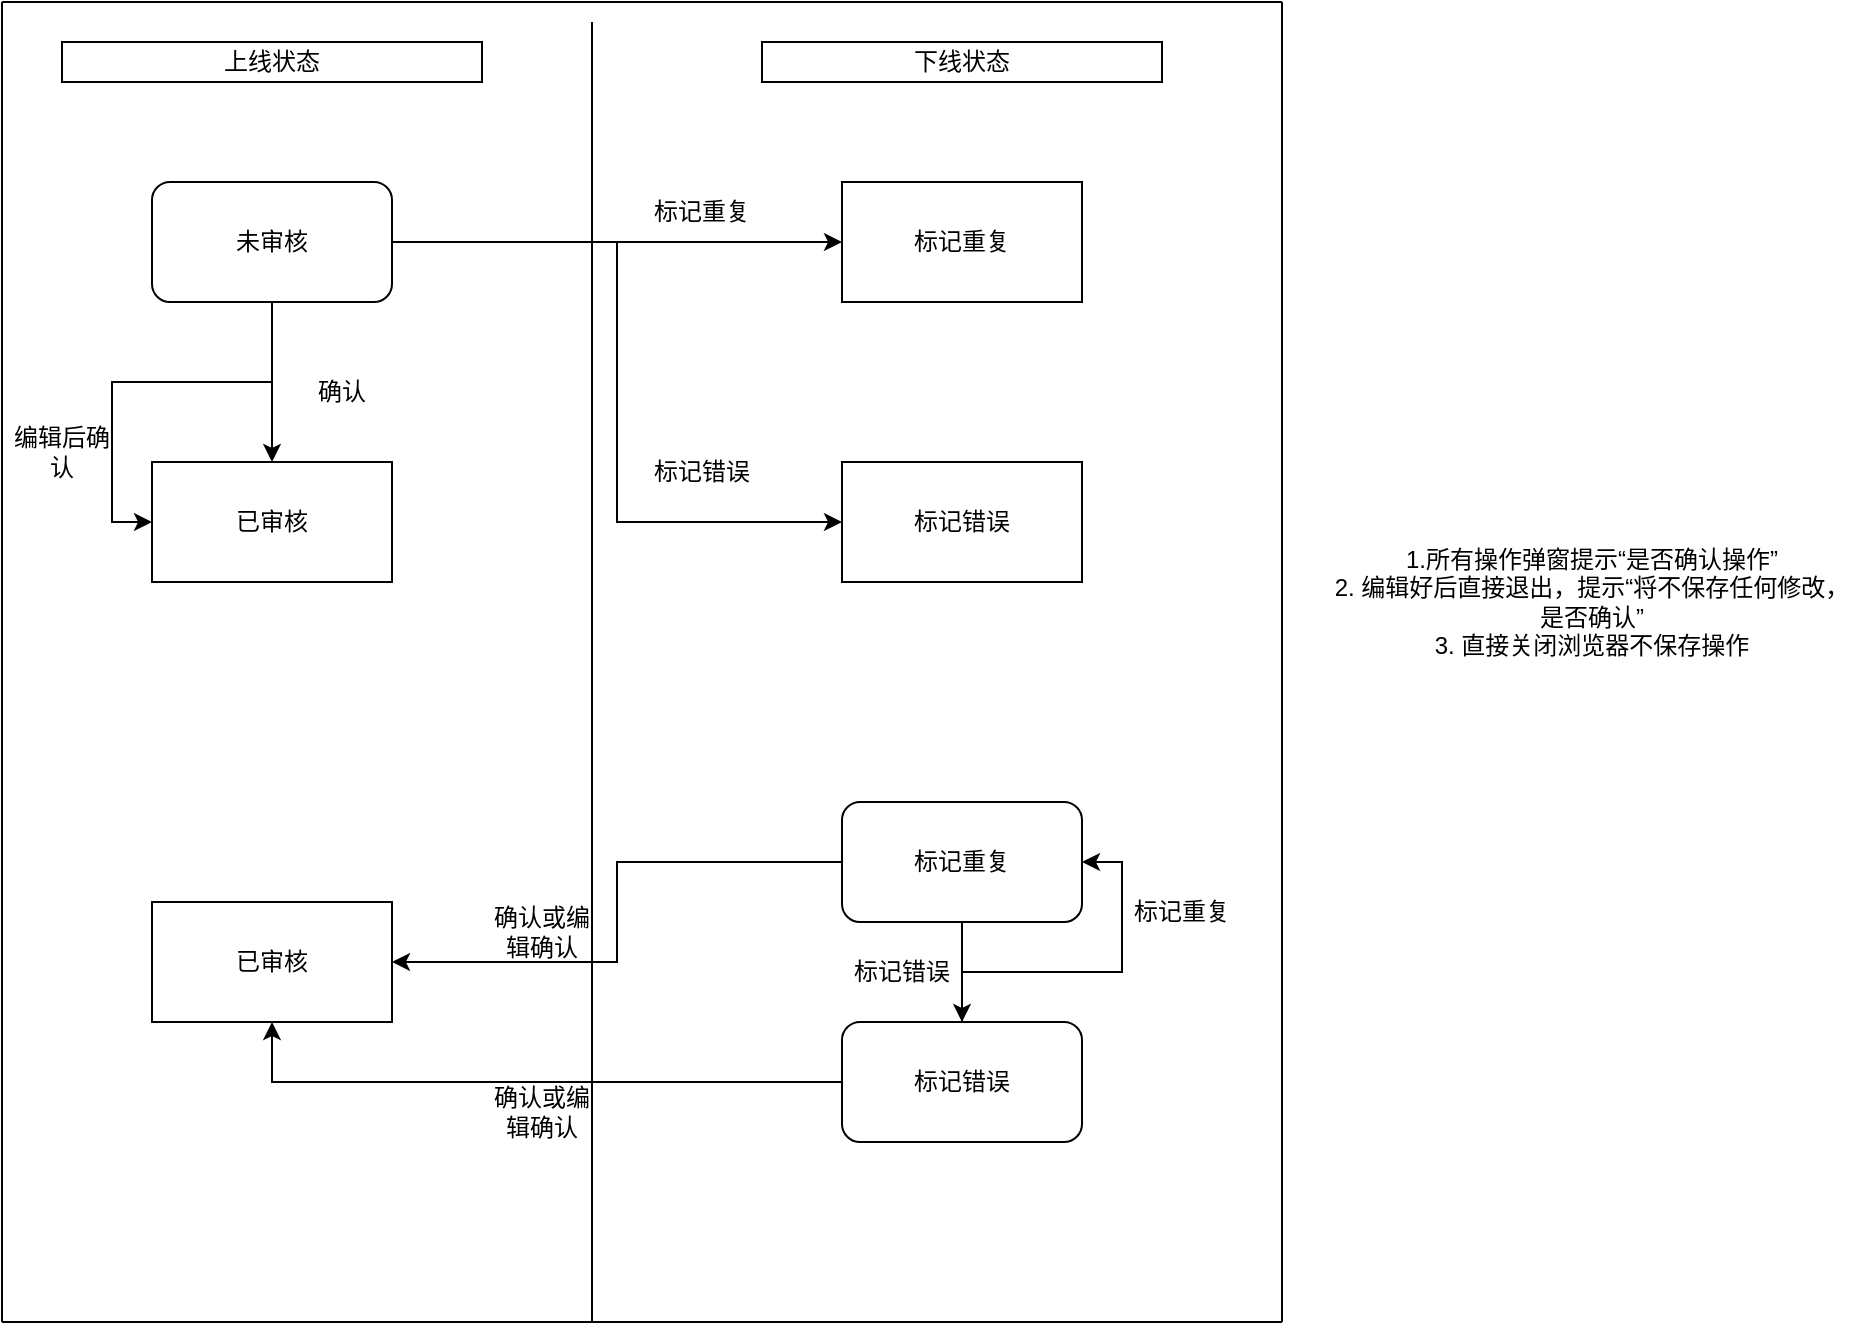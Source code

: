 <mxfile version="20.6.2" type="github">
  <diagram id="4Qq_cDLeXUDqNp8XThfK" name="第 1 页">
    <mxGraphModel dx="1240" dy="668" grid="1" gridSize="10" guides="1" tooltips="1" connect="1" arrows="1" fold="1" page="1" pageScale="1" pageWidth="1200" pageHeight="1600" math="0" shadow="0">
      <root>
        <mxCell id="0" />
        <mxCell id="1" parent="0" />
        <mxCell id="iznEPX5zqh4G13g-HiAx-2" value="上线状态" style="rounded=0;whiteSpace=wrap;html=1;" vertex="1" parent="1">
          <mxGeometry x="380" y="80" width="210" height="20" as="geometry" />
        </mxCell>
        <mxCell id="iznEPX5zqh4G13g-HiAx-3" value="下线状态" style="rounded=0;whiteSpace=wrap;html=1;" vertex="1" parent="1">
          <mxGeometry x="730" y="80" width="200" height="20" as="geometry" />
        </mxCell>
        <mxCell id="iznEPX5zqh4G13g-HiAx-6" value="" style="endArrow=none;html=1;rounded=0;entryX=0.5;entryY=0;entryDx=0;entryDy=0;exitX=0.5;exitY=1;exitDx=0;exitDy=0;" edge="1" parent="1">
          <mxGeometry width="50" height="50" relative="1" as="geometry">
            <mxPoint x="645" y="720" as="sourcePoint" />
            <mxPoint x="645" y="70" as="targetPoint" />
          </mxGeometry>
        </mxCell>
        <mxCell id="iznEPX5zqh4G13g-HiAx-23" style="edgeStyle=orthogonalEdgeStyle;rounded=0;orthogonalLoop=1;jettySize=auto;html=1;" edge="1" parent="1" source="iznEPX5zqh4G13g-HiAx-7" target="iznEPX5zqh4G13g-HiAx-9">
          <mxGeometry relative="1" as="geometry" />
        </mxCell>
        <mxCell id="iznEPX5zqh4G13g-HiAx-25" style="edgeStyle=orthogonalEdgeStyle;rounded=0;orthogonalLoop=1;jettySize=auto;html=1;entryX=0;entryY=0.5;entryDx=0;entryDy=0;" edge="1" parent="1" source="iznEPX5zqh4G13g-HiAx-7" target="iznEPX5zqh4G13g-HiAx-10">
          <mxGeometry relative="1" as="geometry" />
        </mxCell>
        <mxCell id="iznEPX5zqh4G13g-HiAx-27" style="edgeStyle=orthogonalEdgeStyle;rounded=0;orthogonalLoop=1;jettySize=auto;html=1;" edge="1" parent="1" source="iznEPX5zqh4G13g-HiAx-7" target="iznEPX5zqh4G13g-HiAx-8">
          <mxGeometry relative="1" as="geometry" />
        </mxCell>
        <mxCell id="iznEPX5zqh4G13g-HiAx-29" style="edgeStyle=orthogonalEdgeStyle;rounded=0;orthogonalLoop=1;jettySize=auto;html=1;entryX=0;entryY=0.5;entryDx=0;entryDy=0;" edge="1" parent="1" source="iznEPX5zqh4G13g-HiAx-7" target="iznEPX5zqh4G13g-HiAx-8">
          <mxGeometry relative="1" as="geometry" />
        </mxCell>
        <mxCell id="iznEPX5zqh4G13g-HiAx-7" value="未审核" style="rounded=1;whiteSpace=wrap;html=1;" vertex="1" parent="1">
          <mxGeometry x="425" y="150" width="120" height="60" as="geometry" />
        </mxCell>
        <mxCell id="iznEPX5zqh4G13g-HiAx-8" value="已审核" style="rounded=0;whiteSpace=wrap;html=1;" vertex="1" parent="1">
          <mxGeometry x="425" y="290" width="120" height="60" as="geometry" />
        </mxCell>
        <mxCell id="iznEPX5zqh4G13g-HiAx-9" value="标记重复" style="rounded=0;whiteSpace=wrap;html=1;" vertex="1" parent="1">
          <mxGeometry x="770" y="150" width="120" height="60" as="geometry" />
        </mxCell>
        <mxCell id="iznEPX5zqh4G13g-HiAx-10" value="标记错误" style="rounded=0;whiteSpace=wrap;html=1;" vertex="1" parent="1">
          <mxGeometry x="770" y="290" width="120" height="60" as="geometry" />
        </mxCell>
        <mxCell id="iznEPX5zqh4G13g-HiAx-11" value="已审核" style="rounded=0;whiteSpace=wrap;html=1;" vertex="1" parent="1">
          <mxGeometry x="425" y="510" width="120" height="60" as="geometry" />
        </mxCell>
        <mxCell id="iznEPX5zqh4G13g-HiAx-14" style="edgeStyle=orthogonalEdgeStyle;rounded=0;orthogonalLoop=1;jettySize=auto;html=1;entryX=0.5;entryY=0;entryDx=0;entryDy=0;" edge="1" parent="1" source="iznEPX5zqh4G13g-HiAx-12" target="iznEPX5zqh4G13g-HiAx-13">
          <mxGeometry relative="1" as="geometry" />
        </mxCell>
        <mxCell id="iznEPX5zqh4G13g-HiAx-18" style="edgeStyle=orthogonalEdgeStyle;rounded=0;orthogonalLoop=1;jettySize=auto;html=1;" edge="1" parent="1" source="iznEPX5zqh4G13g-HiAx-12" target="iznEPX5zqh4G13g-HiAx-11">
          <mxGeometry relative="1" as="geometry" />
        </mxCell>
        <mxCell id="iznEPX5zqh4G13g-HiAx-12" value="标记重复" style="rounded=1;whiteSpace=wrap;html=1;" vertex="1" parent="1">
          <mxGeometry x="770" y="460" width="120" height="60" as="geometry" />
        </mxCell>
        <mxCell id="iznEPX5zqh4G13g-HiAx-15" style="edgeStyle=orthogonalEdgeStyle;rounded=0;orthogonalLoop=1;jettySize=auto;html=1;entryX=1;entryY=0.5;entryDx=0;entryDy=0;" edge="1" parent="1" source="iznEPX5zqh4G13g-HiAx-13" target="iznEPX5zqh4G13g-HiAx-12">
          <mxGeometry relative="1" as="geometry" />
        </mxCell>
        <mxCell id="iznEPX5zqh4G13g-HiAx-20" style="edgeStyle=orthogonalEdgeStyle;rounded=0;orthogonalLoop=1;jettySize=auto;html=1;entryX=0.5;entryY=1;entryDx=0;entryDy=0;" edge="1" parent="1" source="iznEPX5zqh4G13g-HiAx-13" target="iznEPX5zqh4G13g-HiAx-11">
          <mxGeometry relative="1" as="geometry" />
        </mxCell>
        <mxCell id="iznEPX5zqh4G13g-HiAx-13" value="标记错误" style="rounded=1;whiteSpace=wrap;html=1;" vertex="1" parent="1">
          <mxGeometry x="770" y="570" width="120" height="60" as="geometry" />
        </mxCell>
        <mxCell id="iznEPX5zqh4G13g-HiAx-16" value="标记重复" style="text;html=1;strokeColor=none;fillColor=none;align=center;verticalAlign=middle;whiteSpace=wrap;rounded=0;" vertex="1" parent="1">
          <mxGeometry x="910" y="500" width="60" height="30" as="geometry" />
        </mxCell>
        <mxCell id="iznEPX5zqh4G13g-HiAx-17" value="标记错误" style="text;html=1;strokeColor=none;fillColor=none;align=center;verticalAlign=middle;whiteSpace=wrap;rounded=0;" vertex="1" parent="1">
          <mxGeometry x="770" y="530" width="60" height="30" as="geometry" />
        </mxCell>
        <mxCell id="iznEPX5zqh4G13g-HiAx-19" value="确认或编辑确认" style="text;html=1;strokeColor=none;fillColor=none;align=center;verticalAlign=middle;whiteSpace=wrap;rounded=0;" vertex="1" parent="1">
          <mxGeometry x="590" y="510" width="60" height="30" as="geometry" />
        </mxCell>
        <mxCell id="iznEPX5zqh4G13g-HiAx-22" value="确认或编辑确认" style="text;html=1;strokeColor=none;fillColor=none;align=center;verticalAlign=middle;whiteSpace=wrap;rounded=0;" vertex="1" parent="1">
          <mxGeometry x="590" y="600" width="60" height="30" as="geometry" />
        </mxCell>
        <mxCell id="iznEPX5zqh4G13g-HiAx-24" value="标记重复" style="text;html=1;strokeColor=none;fillColor=none;align=center;verticalAlign=middle;whiteSpace=wrap;rounded=0;" vertex="1" parent="1">
          <mxGeometry x="670" y="150" width="60" height="30" as="geometry" />
        </mxCell>
        <mxCell id="iznEPX5zqh4G13g-HiAx-26" value="标记错误" style="text;html=1;strokeColor=none;fillColor=none;align=center;verticalAlign=middle;whiteSpace=wrap;rounded=0;" vertex="1" parent="1">
          <mxGeometry x="670" y="280" width="60" height="30" as="geometry" />
        </mxCell>
        <mxCell id="iznEPX5zqh4G13g-HiAx-28" value="确认" style="text;html=1;strokeColor=none;fillColor=none;align=center;verticalAlign=middle;whiteSpace=wrap;rounded=0;" vertex="1" parent="1">
          <mxGeometry x="490" y="240" width="60" height="30" as="geometry" />
        </mxCell>
        <mxCell id="iznEPX5zqh4G13g-HiAx-30" value="编辑后确认" style="text;html=1;strokeColor=none;fillColor=none;align=center;verticalAlign=middle;whiteSpace=wrap;rounded=0;" vertex="1" parent="1">
          <mxGeometry x="350" y="270" width="60" height="30" as="geometry" />
        </mxCell>
        <mxCell id="iznEPX5zqh4G13g-HiAx-31" value="" style="endArrow=none;html=1;rounded=0;" edge="1" parent="1">
          <mxGeometry width="50" height="50" relative="1" as="geometry">
            <mxPoint x="350" y="720" as="sourcePoint" />
            <mxPoint x="350" y="60" as="targetPoint" />
          </mxGeometry>
        </mxCell>
        <mxCell id="iznEPX5zqh4G13g-HiAx-32" value="" style="endArrow=none;html=1;rounded=0;" edge="1" parent="1">
          <mxGeometry width="50" height="50" relative="1" as="geometry">
            <mxPoint x="350" y="60" as="sourcePoint" />
            <mxPoint x="990" y="60" as="targetPoint" />
          </mxGeometry>
        </mxCell>
        <mxCell id="iznEPX5zqh4G13g-HiAx-33" value="" style="endArrow=none;html=1;rounded=0;" edge="1" parent="1">
          <mxGeometry width="50" height="50" relative="1" as="geometry">
            <mxPoint x="990" y="720" as="sourcePoint" />
            <mxPoint x="990" y="60" as="targetPoint" />
          </mxGeometry>
        </mxCell>
        <mxCell id="iznEPX5zqh4G13g-HiAx-34" value="" style="endArrow=none;html=1;rounded=0;" edge="1" parent="1">
          <mxGeometry width="50" height="50" relative="1" as="geometry">
            <mxPoint x="350" y="720" as="sourcePoint" />
            <mxPoint x="990" y="720" as="targetPoint" />
          </mxGeometry>
        </mxCell>
        <mxCell id="iznEPX5zqh4G13g-HiAx-35" value="1.所有操作弹窗提示“是否确认操作”&lt;br&gt;2. 编辑好后直接退出，提示“将不保存任何修改，是否确认”&lt;br&gt;3. 直接关闭浏览器不保存操作" style="text;html=1;strokeColor=none;fillColor=none;align=center;verticalAlign=middle;whiteSpace=wrap;rounded=0;" vertex="1" parent="1">
          <mxGeometry x="1010" y="280" width="270" height="160" as="geometry" />
        </mxCell>
      </root>
    </mxGraphModel>
  </diagram>
</mxfile>
